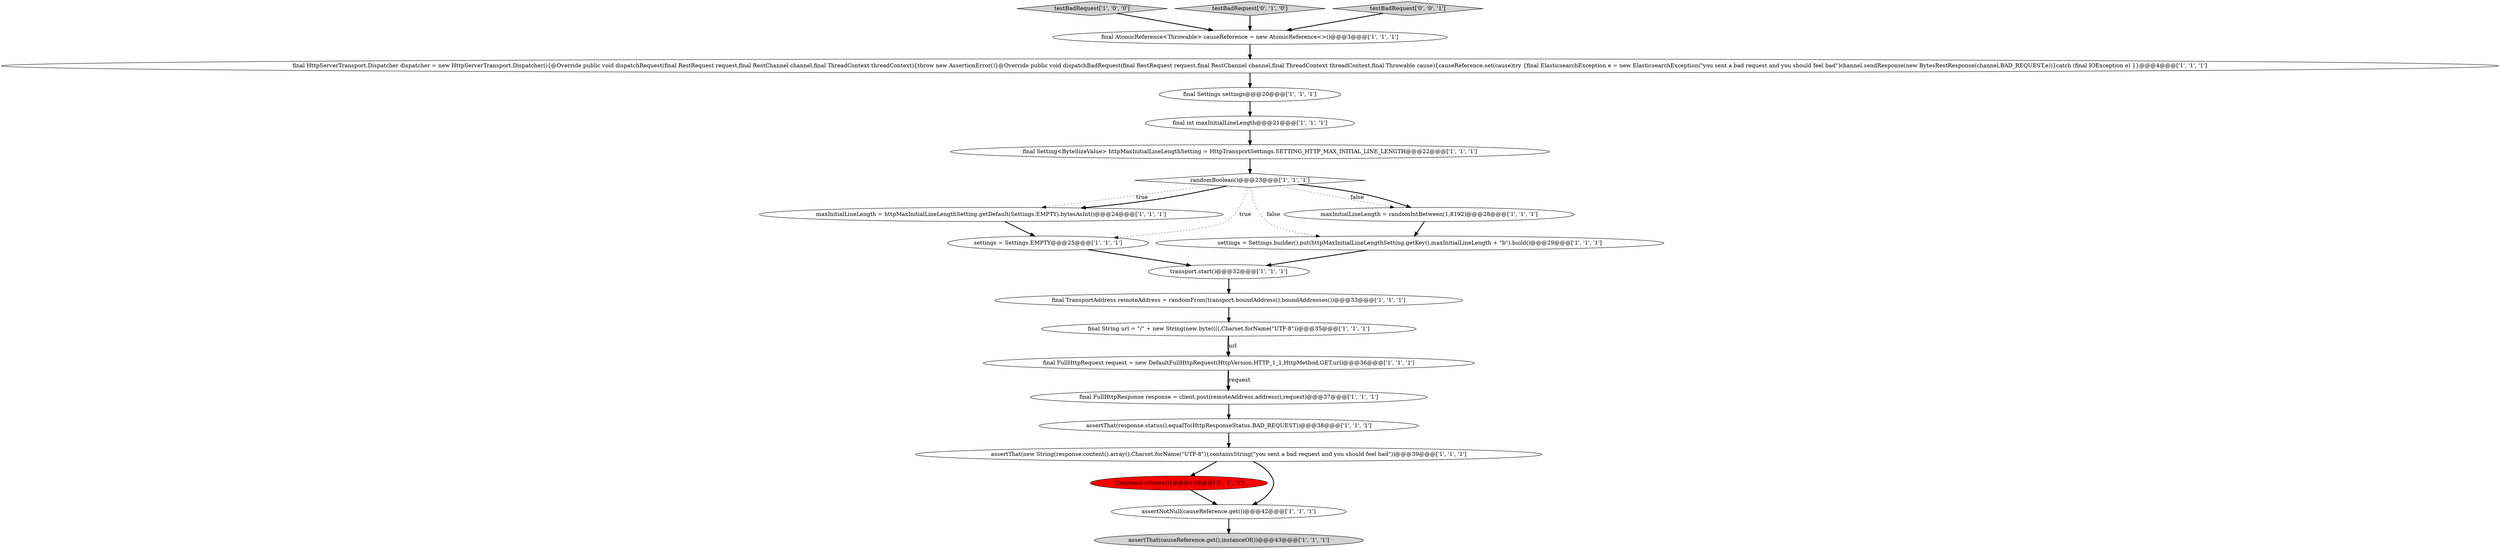 digraph {
16 [style = filled, label = "maxInitialLineLength = httpMaxInitialLineLengthSetting.getDefault(Settings.EMPTY).bytesAsInt()@@@24@@@['1', '1', '1']", fillcolor = white, shape = ellipse image = "AAA0AAABBB1BBB"];
13 [style = filled, label = "final AtomicReference<Throwable> causeReference = new AtomicReference<>()@@@3@@@['1', '1', '1']", fillcolor = white, shape = ellipse image = "AAA0AAABBB1BBB"];
0 [style = filled, label = "assertThat(response.status(),equalTo(HttpResponseStatus.BAD_REQUEST))@@@38@@@['1', '1', '1']", fillcolor = white, shape = ellipse image = "AAA0AAABBB1BBB"];
11 [style = filled, label = "final HttpServerTransport.Dispatcher dispatcher = new HttpServerTransport.Dispatcher(){@Override public void dispatchRequest(final RestRequest request,final RestChannel channel,final ThreadContext threadContext){throw new AssertionError()}@Override public void dispatchBadRequest(final RestRequest request,final RestChannel channel,final ThreadContext threadContext,final Throwable cause){causeReference.set(cause)try {final ElasticsearchException e = new ElasticsearchException(\"you sent a bad request and you should feel bad\")channel.sendResponse(new BytesRestResponse(channel,BAD_REQUEST,e))}catch (final IOException e) }}@@@4@@@['1', '1', '1']", fillcolor = white, shape = ellipse image = "AAA0AAABBB1BBB"];
10 [style = filled, label = "transport.start()@@@32@@@['1', '1', '1']", fillcolor = white, shape = ellipse image = "AAA0AAABBB1BBB"];
1 [style = filled, label = "settings = Settings.builder().put(httpMaxInitialLineLengthSetting.getKey(),maxInitialLineLength + \"b\").build()@@@29@@@['1', '1', '1']", fillcolor = white, shape = ellipse image = "AAA0AAABBB1BBB"];
6 [style = filled, label = "maxInitialLineLength = randomIntBetween(1,8192)@@@28@@@['1', '1', '1']", fillcolor = white, shape = ellipse image = "AAA0AAABBB1BBB"];
12 [style = filled, label = "testBadRequest['1', '0', '0']", fillcolor = lightgray, shape = diamond image = "AAA0AAABBB1BBB"];
20 [style = filled, label = "testBadRequest['0', '1', '0']", fillcolor = lightgray, shape = diamond image = "AAA0AAABBB2BBB"];
4 [style = filled, label = "final FullHttpResponse response = client.post(remoteAddress.address(),request)@@@37@@@['1', '1', '1']", fillcolor = white, shape = ellipse image = "AAA0AAABBB1BBB"];
21 [style = filled, label = "{response.release()}@@@42@@@['0', '1', '0']", fillcolor = red, shape = ellipse image = "AAA1AAABBB2BBB"];
18 [style = filled, label = "randomBoolean()@@@23@@@['1', '1', '1']", fillcolor = white, shape = diamond image = "AAA0AAABBB1BBB"];
19 [style = filled, label = "assertThat(new String(response.content().array(),Charset.forName(\"UTF-8\")),containsString(\"you sent a bad request and you should feel bad\"))@@@39@@@['1', '1', '1']", fillcolor = white, shape = ellipse image = "AAA0AAABBB1BBB"];
9 [style = filled, label = "settings = Settings.EMPTY@@@25@@@['1', '1', '1']", fillcolor = white, shape = ellipse image = "AAA0AAABBB1BBB"];
7 [style = filled, label = "final Settings settings@@@20@@@['1', '1', '1']", fillcolor = white, shape = ellipse image = "AAA0AAABBB1BBB"];
14 [style = filled, label = "final TransportAddress remoteAddress = randomFrom(transport.boundAddress().boundAddresses())@@@33@@@['1', '1', '1']", fillcolor = white, shape = ellipse image = "AAA0AAABBB1BBB"];
15 [style = filled, label = "final Setting<ByteSizeValue> httpMaxInitialLineLengthSetting = HttpTransportSettings.SETTING_HTTP_MAX_INITIAL_LINE_LENGTH@@@22@@@['1', '1', '1']", fillcolor = white, shape = ellipse image = "AAA0AAABBB1BBB"];
3 [style = filled, label = "assertNotNull(causeReference.get())@@@42@@@['1', '1', '1']", fillcolor = white, shape = ellipse image = "AAA0AAABBB1BBB"];
5 [style = filled, label = "final FullHttpRequest request = new DefaultFullHttpRequest(HttpVersion.HTTP_1_1,HttpMethod.GET,url)@@@36@@@['1', '1', '1']", fillcolor = white, shape = ellipse image = "AAA0AAABBB1BBB"];
22 [style = filled, label = "testBadRequest['0', '0', '1']", fillcolor = lightgray, shape = diamond image = "AAA0AAABBB3BBB"];
17 [style = filled, label = "final String url = \"/\" + new String(new byte((((,Charset.forName(\"UTF-8\"))@@@35@@@['1', '1', '1']", fillcolor = white, shape = ellipse image = "AAA0AAABBB1BBB"];
8 [style = filled, label = "assertThat(causeReference.get(),instanceOf())@@@43@@@['1', '1', '1']", fillcolor = lightgray, shape = ellipse image = "AAA0AAABBB1BBB"];
2 [style = filled, label = "final int maxInitialLineLength@@@21@@@['1', '1', '1']", fillcolor = white, shape = ellipse image = "AAA0AAABBB1BBB"];
17->5 [style = bold, label=""];
20->13 [style = bold, label=""];
10->14 [style = bold, label=""];
18->16 [style = dotted, label="true"];
0->19 [style = bold, label=""];
14->17 [style = bold, label=""];
9->10 [style = bold, label=""];
13->11 [style = bold, label=""];
15->18 [style = bold, label=""];
4->0 [style = bold, label=""];
18->6 [style = dotted, label="false"];
6->1 [style = bold, label=""];
12->13 [style = bold, label=""];
18->16 [style = bold, label=""];
17->5 [style = solid, label="url"];
18->6 [style = bold, label=""];
7->2 [style = bold, label=""];
3->8 [style = bold, label=""];
5->4 [style = bold, label=""];
2->15 [style = bold, label=""];
18->9 [style = dotted, label="true"];
18->1 [style = dotted, label="false"];
22->13 [style = bold, label=""];
1->10 [style = bold, label=""];
19->3 [style = bold, label=""];
16->9 [style = bold, label=""];
11->7 [style = bold, label=""];
21->3 [style = bold, label=""];
5->4 [style = solid, label="request"];
19->21 [style = bold, label=""];
}
